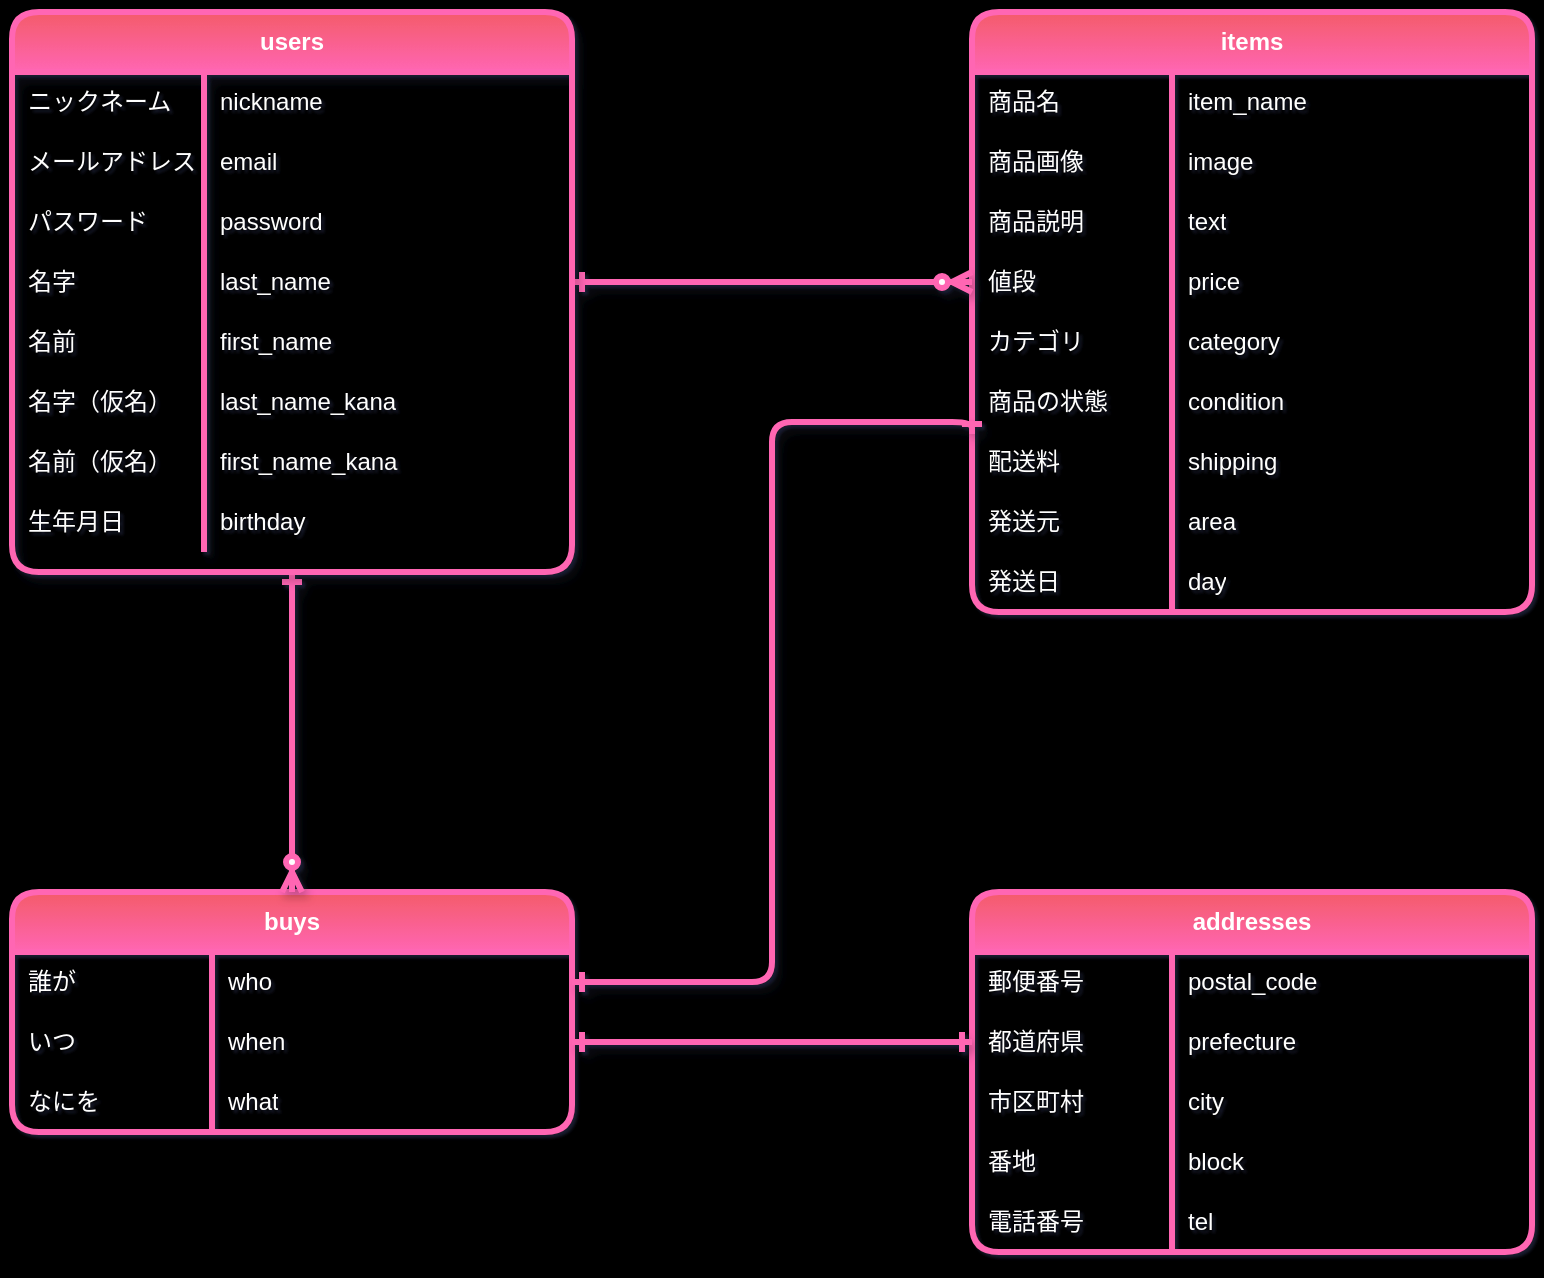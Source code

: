 <mxfile version="13.10.0" type="embed">
    <diagram id="MaI9rSRFO-LCetoaT3Hl" name="ページ1">
        <mxGraphModel dx="1055" dy="623" grid="0" gridSize="10" guides="1" tooltips="1" connect="1" arrows="1" fold="1" page="0" pageScale="1" pageWidth="1169" pageHeight="827" background="#000000" math="0" shadow="1">
            <root>
                <mxCell id="0"/>
                <mxCell id="1" parent="0"/>
                <object label="items" j="" id="12">
                    <mxCell style="shape=table;html=1;whiteSpace=wrap;startSize=30;container=1;collapsible=0;childLayout=tableLayout;fixedRows=1;rowLines=0;fontStyle=1;align=center;rounded=1;labelBackgroundColor=none;sketch=0;strokeWidth=3;swimlaneFillColor=none;fillColor=#F45B69;gradientColor=#FF66B3;strokeColor=#FF66B3;fontColor=#FFFFFF;" parent="1" vertex="1">
                        <mxGeometry x="520" y="80" width="280" height="300" as="geometry"/>
                    </mxCell>
                </object>
                <mxCell id="13" value="" style="shape=partialRectangle;html=1;whiteSpace=wrap;collapsible=0;dropTarget=0;pointerEvents=0;fillColor=none;top=0;left=0;bottom=1;right=0;points=[[0,0.5],[1,0.5]];portConstraint=eastwest;fontColor=#FFFFFF;strokeColor=none;" parent="12" vertex="1">
                    <mxGeometry y="30" width="280" height="30" as="geometry"/>
                </mxCell>
                <mxCell id="115" value="商品名" style="shape=partialRectangle;html=1;whiteSpace=wrap;connectable=0;fillColor=none;top=0;left=0;bottom=0;right=0;align=left;spacingLeft=6;overflow=hidden;fontColor=#FFFFFF;strokeColor=#FF66B3;shadow=1;strokeWidth=3;" parent="13" vertex="1">
                    <mxGeometry width="100" height="30" as="geometry"/>
                </mxCell>
                <mxCell id="15" value="item_name" style="shape=partialRectangle;html=1;whiteSpace=wrap;connectable=0;fillColor=none;top=0;left=0;bottom=0;right=0;align=left;spacingLeft=6;overflow=hidden;fontColor=#FFFFFF;" parent="13" vertex="1">
                    <mxGeometry x="100" width="180" height="30" as="geometry"/>
                </mxCell>
                <mxCell id="16" value="" style="shape=partialRectangle;html=1;whiteSpace=wrap;collapsible=0;dropTarget=0;pointerEvents=0;fillColor=none;top=0;left=0;bottom=0;right=0;points=[[0,0.5],[1,0.5]];portConstraint=eastwest;fontColor=#FFFFFF;" parent="12" vertex="1">
                    <mxGeometry y="60" width="280" height="30" as="geometry"/>
                </mxCell>
                <mxCell id="116" value="商品画像" style="shape=partialRectangle;html=1;whiteSpace=wrap;connectable=0;fillColor=none;top=0;left=0;bottom=0;right=0;align=left;spacingLeft=6;overflow=hidden;fontColor=#FFFFFF;strokeColor=#FF66B3;shadow=1;strokeWidth=3;" parent="16" vertex="1">
                    <mxGeometry width="100" height="30" as="geometry"/>
                </mxCell>
                <mxCell id="18" value="image" style="shape=partialRectangle;html=1;whiteSpace=wrap;connectable=0;fillColor=none;top=0;left=0;bottom=0;right=0;align=left;spacingLeft=6;overflow=hidden;fontColor=#FFFFFF;" parent="16" vertex="1">
                    <mxGeometry x="100" width="180" height="30" as="geometry"/>
                </mxCell>
                <mxCell id="19" value="" style="shape=partialRectangle;html=1;whiteSpace=wrap;collapsible=0;dropTarget=0;pointerEvents=0;fillColor=none;top=0;left=0;bottom=0;right=0;points=[[0,0.5],[1,0.5]];portConstraint=eastwest;fontColor=#FFFFFF;" parent="12" vertex="1">
                    <mxGeometry y="90" width="280" height="30" as="geometry"/>
                </mxCell>
                <mxCell id="117" value="商品説明" style="shape=partialRectangle;html=1;whiteSpace=wrap;connectable=0;fillColor=none;top=0;left=0;bottom=0;right=0;align=left;spacingLeft=6;overflow=hidden;fontColor=#FFFFFF;strokeColor=#FF66B3;shadow=1;strokeWidth=3;" parent="19" vertex="1">
                    <mxGeometry width="100" height="30" as="geometry"/>
                </mxCell>
                <mxCell id="21" value="text" style="shape=partialRectangle;html=1;whiteSpace=wrap;connectable=0;fillColor=none;top=0;left=0;bottom=0;right=0;align=left;spacingLeft=6;overflow=hidden;fontColor=#FFFFFF;" parent="19" vertex="1">
                    <mxGeometry x="100" width="180" height="30" as="geometry"/>
                </mxCell>
                <mxCell id="84" style="shape=partialRectangle;html=1;whiteSpace=wrap;collapsible=0;dropTarget=0;pointerEvents=0;fillColor=none;top=0;left=0;bottom=0;right=0;points=[[0,0.5],[1,0.5]];portConstraint=eastwest;fontColor=#FFFFFF;" parent="12" vertex="1">
                    <mxGeometry y="120" width="280" height="30" as="geometry"/>
                </mxCell>
                <mxCell id="118" value="値段" style="shape=partialRectangle;html=1;whiteSpace=wrap;connectable=0;fillColor=none;top=0;left=0;bottom=0;right=0;align=left;spacingLeft=6;overflow=hidden;fontColor=#FFFFFF;strokeColor=#FF66B3;shadow=1;strokeWidth=3;" parent="84" vertex="1">
                    <mxGeometry width="100" height="30" as="geometry"/>
                </mxCell>
                <mxCell id="86" value="price" style="shape=partialRectangle;html=1;whiteSpace=wrap;connectable=0;fillColor=none;top=0;left=0;bottom=0;right=0;align=left;spacingLeft=6;overflow=hidden;fontColor=#FFFFFF;" parent="84" vertex="1">
                    <mxGeometry x="100" width="180" height="30" as="geometry"/>
                </mxCell>
                <mxCell id="87" style="shape=partialRectangle;html=1;whiteSpace=wrap;collapsible=0;dropTarget=0;pointerEvents=0;fillColor=none;top=0;left=0;bottom=0;right=0;points=[[0,0.5],[1,0.5]];portConstraint=eastwest;fontColor=#FFFFFF;" parent="12" vertex="1">
                    <mxGeometry y="150" width="280" height="30" as="geometry"/>
                </mxCell>
                <mxCell id="119" value="カテゴリ" style="shape=partialRectangle;html=1;whiteSpace=wrap;connectable=0;fillColor=none;top=0;left=0;bottom=0;right=0;align=left;spacingLeft=6;overflow=hidden;fontColor=#FFFFFF;strokeColor=#FF66B3;shadow=1;strokeWidth=3;" parent="87" vertex="1">
                    <mxGeometry width="100" height="30" as="geometry"/>
                </mxCell>
                <mxCell id="89" value="category" style="shape=partialRectangle;html=1;whiteSpace=wrap;connectable=0;fillColor=none;top=0;left=0;bottom=0;right=0;align=left;spacingLeft=6;overflow=hidden;fontColor=#FFFFFF;" parent="87" vertex="1">
                    <mxGeometry x="100" width="180" height="30" as="geometry"/>
                </mxCell>
                <mxCell id="90" style="shape=partialRectangle;html=1;whiteSpace=wrap;collapsible=0;dropTarget=0;pointerEvents=0;fillColor=none;top=0;left=0;bottom=0;right=0;points=[[0,0.5],[1,0.5]];portConstraint=eastwest;fontColor=#FFFFFF;" parent="12" vertex="1">
                    <mxGeometry y="180" width="280" height="30" as="geometry"/>
                </mxCell>
                <mxCell id="120" value="商品の状態" style="shape=partialRectangle;html=1;whiteSpace=wrap;connectable=0;fillColor=none;top=0;left=0;bottom=0;right=0;align=left;spacingLeft=6;overflow=hidden;fontColor=#FFFFFF;strokeColor=#FF66B3;shadow=1;strokeWidth=3;" parent="90" vertex="1">
                    <mxGeometry width="100" height="30" as="geometry"/>
                </mxCell>
                <mxCell id="92" value="condition" style="shape=partialRectangle;html=1;whiteSpace=wrap;connectable=0;fillColor=none;top=0;left=0;bottom=0;right=0;align=left;spacingLeft=6;overflow=hidden;fontColor=#FFFFFF;" parent="90" vertex="1">
                    <mxGeometry x="100" width="180" height="30" as="geometry"/>
                </mxCell>
                <mxCell id="93" style="shape=partialRectangle;html=1;whiteSpace=wrap;collapsible=0;dropTarget=0;pointerEvents=0;fillColor=none;top=0;left=0;bottom=0;right=0;points=[[0,0.5],[1,0.5]];portConstraint=eastwest;fontColor=#FFFFFF;" parent="12" vertex="1">
                    <mxGeometry y="210" width="280" height="30" as="geometry"/>
                </mxCell>
                <mxCell id="121" value="配送料" style="shape=partialRectangle;html=1;whiteSpace=wrap;connectable=0;fillColor=none;top=0;left=0;bottom=0;right=0;align=left;spacingLeft=6;overflow=hidden;fontColor=#FFFFFF;strokeColor=#FF66B3;shadow=1;strokeWidth=3;" parent="93" vertex="1">
                    <mxGeometry width="100" height="30" as="geometry"/>
                </mxCell>
                <mxCell id="95" value="shipping" style="shape=partialRectangle;html=1;whiteSpace=wrap;connectable=0;fillColor=none;top=0;left=0;bottom=0;right=0;align=left;spacingLeft=6;overflow=hidden;fontColor=#FFFFFF;" parent="93" vertex="1">
                    <mxGeometry x="100" width="180" height="30" as="geometry"/>
                </mxCell>
                <mxCell id="96" style="shape=partialRectangle;html=1;whiteSpace=wrap;collapsible=0;dropTarget=0;pointerEvents=0;fillColor=none;top=0;left=0;bottom=0;right=0;points=[[0,0.5],[1,0.5]];portConstraint=eastwest;fontColor=#FFFFFF;" parent="12" vertex="1">
                    <mxGeometry y="240" width="280" height="30" as="geometry"/>
                </mxCell>
                <mxCell id="122" value="発送元" style="shape=partialRectangle;html=1;whiteSpace=wrap;connectable=0;fillColor=none;top=0;left=0;bottom=0;right=0;align=left;spacingLeft=6;overflow=hidden;fontColor=#FFFFFF;strokeColor=#FF66B3;shadow=1;strokeWidth=3;" parent="96" vertex="1">
                    <mxGeometry width="100" height="30" as="geometry"/>
                </mxCell>
                <mxCell id="98" value="area" style="shape=partialRectangle;html=1;whiteSpace=wrap;connectable=0;fillColor=none;top=0;left=0;bottom=0;right=0;align=left;spacingLeft=6;overflow=hidden;fontColor=#FFFFFF;" parent="96" vertex="1">
                    <mxGeometry x="100" width="180" height="30" as="geometry"/>
                </mxCell>
                <mxCell id="99" style="shape=partialRectangle;html=1;whiteSpace=wrap;collapsible=0;dropTarget=0;pointerEvents=0;fillColor=none;top=0;left=0;bottom=0;right=0;points=[[0,0.5],[1,0.5]];portConstraint=eastwest;fontColor=#FFFFFF;" parent="12" vertex="1">
                    <mxGeometry y="270" width="280" height="30" as="geometry"/>
                </mxCell>
                <mxCell id="123" value="発送日" style="shape=partialRectangle;html=1;whiteSpace=wrap;connectable=0;fillColor=none;top=0;left=0;bottom=0;right=0;align=left;spacingLeft=6;overflow=hidden;fontColor=#FFFFFF;strokeColor=#FF66B3;shadow=1;strokeWidth=3;" parent="99" vertex="1">
                    <mxGeometry width="100" height="30" as="geometry"/>
                </mxCell>
                <mxCell id="101" value="day" style="shape=partialRectangle;html=1;whiteSpace=wrap;connectable=0;fillColor=none;top=0;left=0;bottom=0;right=0;align=left;spacingLeft=6;overflow=hidden;fontColor=#FFFFFF;" parent="99" vertex="1">
                    <mxGeometry x="100" width="180" height="30" as="geometry"/>
                </mxCell>
                <mxCell id="32" value="addresses" style="shape=table;html=1;whiteSpace=wrap;startSize=30;container=1;collapsible=0;childLayout=tableLayout;fixedRows=1;rowLines=0;fontStyle=1;align=center;rounded=1;labelBackgroundColor=none;sketch=0;fontColor=#FFFFFF;strokeColor=#FF66B3;gradientColor=#FF66B3;strokeWidth=3;fillColor=#F45B69;" parent="1" vertex="1">
                    <mxGeometry x="520" y="520" width="280" height="180" as="geometry"/>
                </mxCell>
                <mxCell id="33" value="" style="shape=partialRectangle;html=1;whiteSpace=wrap;collapsible=0;dropTarget=0;pointerEvents=0;fillColor=none;top=0;left=0;bottom=1;right=0;points=[[0,0.5],[1,0.5]];portConstraint=eastwest;fontColor=#FFFFFF;strokeColor=none;" parent="32" vertex="1">
                    <mxGeometry y="30" width="280" height="30" as="geometry"/>
                </mxCell>
                <mxCell id="124" value="郵便番号" style="shape=partialRectangle;html=1;whiteSpace=wrap;connectable=0;fillColor=none;top=0;left=0;bottom=0;right=0;align=left;spacingLeft=6;overflow=hidden;fontColor=#FFFFFF;strokeColor=#FF66B3;shadow=1;strokeWidth=3;" parent="33" vertex="1">
                    <mxGeometry width="100" height="30" as="geometry"/>
                </mxCell>
                <mxCell id="35" value="postal_code" style="shape=partialRectangle;html=1;whiteSpace=wrap;connectable=0;fillColor=none;top=0;left=0;bottom=0;right=0;align=left;spacingLeft=6;overflow=hidden;fontColor=#FFFFFF;" parent="33" vertex="1">
                    <mxGeometry x="100" width="180" height="30" as="geometry"/>
                </mxCell>
                <mxCell id="36" value="" style="shape=partialRectangle;html=1;whiteSpace=wrap;collapsible=0;dropTarget=0;pointerEvents=0;fillColor=none;top=0;left=0;bottom=0;right=0;points=[[0,0.5],[1,0.5]];portConstraint=eastwest;fontColor=#FFFFFF;" parent="32" vertex="1">
                    <mxGeometry y="60" width="280" height="30" as="geometry"/>
                </mxCell>
                <mxCell id="125" value="都道府県" style="shape=partialRectangle;html=1;whiteSpace=wrap;connectable=0;fillColor=none;top=0;left=0;bottom=0;right=0;align=left;spacingLeft=6;overflow=hidden;fontColor=#FFFFFF;strokeColor=#FF66B3;shadow=1;strokeWidth=3;" parent="36" vertex="1">
                    <mxGeometry width="100" height="30" as="geometry"/>
                </mxCell>
                <mxCell id="38" value="prefecture" style="shape=partialRectangle;html=1;whiteSpace=wrap;connectable=0;fillColor=none;top=0;left=0;bottom=0;right=0;align=left;spacingLeft=6;overflow=hidden;fontColor=#FFFFFF;" parent="36" vertex="1">
                    <mxGeometry x="100" width="180" height="30" as="geometry"/>
                </mxCell>
                <mxCell id="39" value="" style="shape=partialRectangle;html=1;whiteSpace=wrap;collapsible=0;dropTarget=0;pointerEvents=0;fillColor=none;top=0;left=0;bottom=0;right=0;points=[[0,0.5],[1,0.5]];portConstraint=eastwest;fontColor=#FFFFFF;" parent="32" vertex="1">
                    <mxGeometry y="90" width="280" height="30" as="geometry"/>
                </mxCell>
                <mxCell id="126" value="市区町村" style="shape=partialRectangle;html=1;whiteSpace=wrap;connectable=0;fillColor=none;top=0;left=0;bottom=0;right=0;align=left;spacingLeft=6;overflow=hidden;fontColor=#FFFFFF;strokeColor=#FF66B3;shadow=1;strokeWidth=3;" parent="39" vertex="1">
                    <mxGeometry width="100" height="30" as="geometry"/>
                </mxCell>
                <mxCell id="41" value="city" style="shape=partialRectangle;html=1;whiteSpace=wrap;connectable=0;fillColor=none;top=0;left=0;bottom=0;right=0;align=left;spacingLeft=6;overflow=hidden;fontColor=#FFFFFF;" parent="39" vertex="1">
                    <mxGeometry x="100" width="180" height="30" as="geometry"/>
                </mxCell>
                <mxCell id="102" style="shape=partialRectangle;html=1;whiteSpace=wrap;collapsible=0;dropTarget=0;pointerEvents=0;fillColor=none;top=0;left=0;bottom=0;right=0;points=[[0,0.5],[1,0.5]];portConstraint=eastwest;fontColor=#FFFFFF;" parent="32" vertex="1">
                    <mxGeometry y="120" width="280" height="30" as="geometry"/>
                </mxCell>
                <mxCell id="127" value="番地" style="shape=partialRectangle;html=1;whiteSpace=wrap;connectable=0;fillColor=none;top=0;left=0;bottom=0;right=0;align=left;spacingLeft=6;overflow=hidden;fontColor=#FFFFFF;strokeColor=#FF66B3;shadow=1;strokeWidth=3;" parent="102" vertex="1">
                    <mxGeometry width="100" height="30" as="geometry"/>
                </mxCell>
                <mxCell id="103" value="block" style="shape=partialRectangle;html=1;whiteSpace=wrap;connectable=0;fillColor=none;top=0;left=0;bottom=0;right=0;align=left;spacingLeft=6;overflow=hidden;fontColor=#FFFFFF;" parent="102" vertex="1">
                    <mxGeometry x="100" width="180" height="30" as="geometry"/>
                </mxCell>
                <mxCell id="65" style="shape=partialRectangle;html=1;whiteSpace=wrap;collapsible=0;dropTarget=0;pointerEvents=0;fillColor=none;top=0;left=0;bottom=0;right=0;points=[[0,0.5],[1,0.5]];portConstraint=eastwest;fontColor=#FFFFFF;" parent="32" vertex="1">
                    <mxGeometry y="150" width="280" height="30" as="geometry"/>
                </mxCell>
                <mxCell id="128" value="電話番号" style="shape=partialRectangle;html=1;whiteSpace=wrap;connectable=0;fillColor=none;top=0;left=0;bottom=0;right=0;align=left;spacingLeft=6;overflow=hidden;fontColor=#FFFFFF;strokeColor=#FF66B3;shadow=1;strokeWidth=3;" parent="65" vertex="1">
                    <mxGeometry width="100" height="30" as="geometry"/>
                </mxCell>
                <mxCell id="67" value="tel" style="shape=partialRectangle;html=1;whiteSpace=wrap;connectable=0;fillColor=none;top=0;left=0;bottom=0;right=0;align=left;spacingLeft=6;overflow=hidden;fontColor=#FFFFFF;" parent="65" vertex="1">
                    <mxGeometry x="100" width="180" height="30" as="geometry"/>
                </mxCell>
                <mxCell id="22" value="buys" style="shape=table;html=1;whiteSpace=wrap;startSize=30;container=1;collapsible=0;childLayout=tableLayout;fixedRows=1;rowLines=0;fontStyle=1;align=center;rounded=1;labelBackgroundColor=none;sketch=0;fillColor=#F45B69;fontColor=#FFFFFF;gradientColor=#FF66B3;strokeColor=#FF66B3;strokeWidth=3;perimeterSpacing=0;" parent="1" vertex="1">
                    <mxGeometry x="40" y="520" width="280" height="120" as="geometry"/>
                </mxCell>
                <mxCell id="23" value="" style="shape=partialRectangle;html=1;whiteSpace=wrap;collapsible=0;dropTarget=0;pointerEvents=0;fillColor=none;top=0;left=0;bottom=1;right=0;points=[[0,0.5],[1,0.5]];portConstraint=eastwest;fontColor=#FFFFFF;strokeColor=none;" parent="22" vertex="1">
                    <mxGeometry y="30" width="280" height="30" as="geometry"/>
                </mxCell>
                <mxCell id="112" value="誰が" style="shape=partialRectangle;html=1;whiteSpace=wrap;connectable=0;fillColor=none;top=0;left=0;bottom=0;right=0;align=left;spacingLeft=6;overflow=hidden;fontColor=#FFFFFF;" parent="23" vertex="1">
                    <mxGeometry width="100" height="30" as="geometry"/>
                </mxCell>
                <mxCell id="25" value="who" style="shape=partialRectangle;html=1;whiteSpace=wrap;connectable=0;fillColor=none;top=0;left=0;bottom=0;right=0;align=left;spacingLeft=6;overflow=hidden;fontColor=#FFFFFF;strokeColor=#FF66B3;shadow=1;strokeWidth=3;" parent="23" vertex="1">
                    <mxGeometry x="100" width="180" height="30" as="geometry"/>
                </mxCell>
                <mxCell id="26" value="" style="shape=partialRectangle;html=1;whiteSpace=wrap;collapsible=0;dropTarget=0;pointerEvents=0;fillColor=none;top=0;left=0;bottom=0;right=0;points=[[0,0.5],[1,0.5]];portConstraint=eastwest;fontColor=#FFFFFF;" parent="22" vertex="1">
                    <mxGeometry y="60" width="280" height="30" as="geometry"/>
                </mxCell>
                <mxCell id="113" value="いつ" style="shape=partialRectangle;html=1;whiteSpace=wrap;connectable=0;fillColor=none;top=0;left=0;bottom=0;right=0;align=left;spacingLeft=6;overflow=hidden;fontColor=#FFFFFF;" parent="26" vertex="1">
                    <mxGeometry width="100" height="30" as="geometry"/>
                </mxCell>
                <mxCell id="28" value="when" style="shape=partialRectangle;html=1;whiteSpace=wrap;connectable=0;fillColor=none;top=0;left=0;bottom=0;right=0;align=left;spacingLeft=6;overflow=hidden;fontColor=#FFFFFF;strokeColor=#FF66B3;shadow=1;strokeWidth=3;" parent="26" vertex="1">
                    <mxGeometry x="100" width="180" height="30" as="geometry"/>
                </mxCell>
                <mxCell id="29" value="" style="shape=partialRectangle;html=1;whiteSpace=wrap;collapsible=0;dropTarget=0;pointerEvents=0;fillColor=none;top=0;left=0;bottom=0;right=0;points=[[0,0.5],[1,0.5]];portConstraint=eastwest;fontColor=#FFFFFF;" parent="22" vertex="1">
                    <mxGeometry y="90" width="280" height="30" as="geometry"/>
                </mxCell>
                <mxCell id="114" value="なにを" style="shape=partialRectangle;html=1;whiteSpace=wrap;connectable=0;fillColor=none;top=0;left=0;bottom=0;right=0;align=left;spacingLeft=6;overflow=hidden;fontColor=#FFFFFF;" parent="29" vertex="1">
                    <mxGeometry width="100" height="30" as="geometry"/>
                </mxCell>
                <mxCell id="31" value="what" style="shape=partialRectangle;html=1;whiteSpace=wrap;connectable=0;fillColor=none;top=0;left=0;bottom=0;right=0;align=left;spacingLeft=6;overflow=hidden;fontColor=#FFFFFF;strokeColor=#FF66B3;shadow=1;strokeWidth=3;" parent="29" vertex="1">
                    <mxGeometry x="100" width="180" height="30" as="geometry"/>
                </mxCell>
                <mxCell id="130" value="" style="endArrow=ERzeroToMany;startArrow=ERone;html=1;fillColor=#F45B69;fontColor=#FFFFFF;entryX=0;entryY=0.5;entryDx=0;entryDy=0;exitX=1;exitY=0.5;exitDx=0;exitDy=0;startFill=0;endFill=1;strokeColor=#FF66B3;shadow=1;strokeWidth=3;" parent="1" source="68" target="84" edge="1">
                    <mxGeometry width="50" height="50" relative="1" as="geometry">
                        <mxPoint x="389" y="245" as="sourcePoint"/>
                        <mxPoint x="439" y="195" as="targetPoint"/>
                    </mxGeometry>
                </mxCell>
                <mxCell id="132" style="edgeStyle=orthogonalEdgeStyle;rounded=1;sketch=0;orthogonalLoop=1;jettySize=auto;html=1;exitX=0.5;exitY=1;exitDx=0;exitDy=0;entryX=0.5;entryY=0;entryDx=0;entryDy=0;startArrow=ERone;startFill=0;endArrow=ERzeroToMany;endFill=1;fillColor=#F45B69;fontColor=#FFFFFF;strokeColor=#FF66B3;shadow=1;strokeWidth=3;" parent="1" source="2" target="22" edge="1">
                    <mxGeometry relative="1" as="geometry"/>
                </mxCell>
                <mxCell id="2" value="users" style="shape=table;html=1;whiteSpace=wrap;startSize=30;container=1;collapsible=0;childLayout=tableLayout;fixedRows=1;rowLines=0;fontStyle=1;align=center;rounded=1;sketch=0;labelBorderColor=none;labelBackgroundColor=none;fillColor=#F45B69;fontColor=#FFFFFF;gradientColor=#FF66B3;swimlaneFillColor=none;strokeColor=#FF66B3;shadow=1;strokeWidth=3;" parent="1" vertex="1">
                    <mxGeometry x="40" y="80" width="280" height="280" as="geometry"/>
                </mxCell>
                <mxCell id="3" value="" style="shape=partialRectangle;html=1;whiteSpace=wrap;collapsible=0;dropTarget=0;pointerEvents=0;fillColor=none;top=0;left=0;bottom=1;right=0;points=[[0,0.5],[1,0.5]];portConstraint=eastwest;fontColor=#FFFFFF;strokeColor=none;" parent="2" vertex="1">
                    <mxGeometry y="30" width="280" height="30" as="geometry"/>
                </mxCell>
                <mxCell id="104" value="ニックネーム" style="shape=partialRectangle;html=1;whiteSpace=wrap;connectable=0;fillColor=none;top=0;left=0;bottom=0;right=0;align=left;spacingLeft=6;overflow=hidden;fontColor=#FFFFFF;strokeColor=none;" parent="3" vertex="1">
                    <mxGeometry width="96" height="30" as="geometry"/>
                </mxCell>
                <mxCell id="5" value="nickname" style="shape=partialRectangle;html=1;whiteSpace=wrap;connectable=0;fillColor=none;top=0;left=0;bottom=0;right=0;align=left;spacingLeft=6;overflow=hidden;fontColor=#FFFFFF;strokeColor=#FF66B3;shadow=1;strokeWidth=3;" parent="3" vertex="1">
                    <mxGeometry x="96" width="184" height="30" as="geometry"/>
                </mxCell>
                <mxCell id="6" value="" style="shape=partialRectangle;html=1;whiteSpace=wrap;collapsible=0;dropTarget=0;pointerEvents=0;fillColor=none;top=0;left=0;bottom=0;right=0;points=[[0,0.5],[1,0.5]];portConstraint=eastwest;strokeColor=#028090;fontColor=#FFFFFF;" parent="2" vertex="1">
                    <mxGeometry y="60" width="280" height="30" as="geometry"/>
                </mxCell>
                <mxCell id="105" value="メールアドレス" style="shape=partialRectangle;html=1;whiteSpace=wrap;connectable=0;fillColor=none;top=0;left=0;bottom=0;right=0;align=left;spacingLeft=6;overflow=hidden;strokeColor=#028090;fontColor=#FFFFFF;" parent="6" vertex="1">
                    <mxGeometry width="96" height="30" as="geometry"/>
                </mxCell>
                <mxCell id="8" value="email" style="shape=partialRectangle;html=1;whiteSpace=wrap;connectable=0;fillColor=none;top=0;left=0;bottom=0;right=0;align=left;spacingLeft=6;overflow=hidden;fontColor=#FFFFFF;strokeColor=#FF66B3;shadow=1;strokeWidth=3;" parent="6" vertex="1">
                    <mxGeometry x="96" width="184" height="30" as="geometry"/>
                </mxCell>
                <mxCell id="9" value="" style="shape=partialRectangle;html=1;whiteSpace=wrap;collapsible=0;dropTarget=0;pointerEvents=0;fillColor=none;top=0;left=0;bottom=0;right=0;points=[[0,0.5],[1,0.5]];portConstraint=eastwest;strokeColor=#028090;fontColor=#FFFFFF;" parent="2" vertex="1">
                    <mxGeometry y="90" width="280" height="30" as="geometry"/>
                </mxCell>
                <mxCell id="106" value="パスワード" style="shape=partialRectangle;html=1;whiteSpace=wrap;connectable=0;fillColor=none;top=0;left=0;bottom=0;right=0;align=left;spacingLeft=6;overflow=hidden;strokeColor=#028090;fontColor=#FFFFFF;" parent="9" vertex="1">
                    <mxGeometry width="96" height="30" as="geometry"/>
                </mxCell>
                <mxCell id="11" value="password" style="shape=partialRectangle;html=1;whiteSpace=wrap;connectable=0;fillColor=none;top=0;left=0;bottom=0;right=0;align=left;spacingLeft=6;overflow=hidden;fontColor=#FFFFFF;strokeColor=#FF66B3;shadow=1;strokeWidth=3;" parent="9" vertex="1">
                    <mxGeometry x="96" width="184" height="30" as="geometry"/>
                </mxCell>
                <mxCell id="68" style="shape=partialRectangle;html=1;whiteSpace=wrap;collapsible=0;dropTarget=0;pointerEvents=0;fillColor=none;top=0;left=0;bottom=1;right=0;points=[[0,0.5],[1,0.5]];portConstraint=eastwest;fontColor=#FFFFFF;strokeColor=none;" parent="2" vertex="1">
                    <mxGeometry y="120" width="280" height="30" as="geometry"/>
                </mxCell>
                <mxCell id="107" value="名字" style="shape=partialRectangle;html=1;whiteSpace=wrap;connectable=0;fillColor=none;top=0;left=0;bottom=0;right=0;align=left;spacingLeft=6;overflow=hidden;fontColor=#FFFFFF;strokeColor=none;" parent="68" vertex="1">
                    <mxGeometry width="96" height="30" as="geometry"/>
                </mxCell>
                <mxCell id="70" value="last_name" style="shape=partialRectangle;html=1;whiteSpace=wrap;connectable=0;fillColor=none;top=0;left=0;bottom=0;right=0;align=left;spacingLeft=6;overflow=hidden;fontColor=#FFFFFF;strokeColor=#FF66B3;shadow=1;strokeWidth=3;" parent="68" vertex="1">
                    <mxGeometry x="96" width="184" height="30" as="geometry"/>
                </mxCell>
                <mxCell id="80" style="shape=partialRectangle;html=1;whiteSpace=wrap;collapsible=0;dropTarget=0;pointerEvents=0;fillColor=none;top=0;left=0;bottom=1;right=0;points=[[0,0.5],[1,0.5]];portConstraint=eastwest;fontColor=#FFFFFF;strokeColor=none;" parent="2" vertex="1">
                    <mxGeometry y="150" width="280" height="30" as="geometry"/>
                </mxCell>
                <mxCell id="108" value="名前" style="shape=partialRectangle;html=1;whiteSpace=wrap;connectable=0;fillColor=none;top=0;left=0;bottom=0;right=0;align=left;spacingLeft=6;overflow=hidden;fontColor=#FFFFFF;strokeColor=none;" parent="80" vertex="1">
                    <mxGeometry width="96" height="30" as="geometry"/>
                </mxCell>
                <mxCell id="82" value="first_name" style="shape=partialRectangle;html=1;whiteSpace=wrap;connectable=0;fillColor=none;top=0;left=0;bottom=0;right=0;align=left;spacingLeft=6;overflow=hidden;fontColor=#FFFFFF;strokeColor=#FF66B3;shadow=1;strokeWidth=3;" parent="80" vertex="1">
                    <mxGeometry x="96" width="184" height="30" as="geometry"/>
                </mxCell>
                <mxCell id="77" style="shape=partialRectangle;html=1;whiteSpace=wrap;collapsible=0;dropTarget=0;pointerEvents=0;fillColor=none;top=0;left=0;bottom=1;right=0;points=[[0,0.5],[1,0.5]];portConstraint=eastwest;fontColor=#FFFFFF;strokeColor=none;" parent="2" vertex="1">
                    <mxGeometry y="180" width="280" height="30" as="geometry"/>
                </mxCell>
                <mxCell id="109" value="名字（仮名）" style="shape=partialRectangle;html=1;whiteSpace=wrap;connectable=0;fillColor=none;top=0;left=0;bottom=0;right=0;align=left;spacingLeft=6;overflow=hidden;fontColor=#FFFFFF;strokeColor=none;" parent="77" vertex="1">
                    <mxGeometry width="96" height="30" as="geometry"/>
                </mxCell>
                <mxCell id="79" value="last_name_kana" style="shape=partialRectangle;html=1;whiteSpace=wrap;connectable=0;fillColor=none;top=0;left=0;bottom=0;right=0;align=left;spacingLeft=6;overflow=hidden;fontColor=#FFFFFF;strokeColor=#FF66B3;shadow=1;strokeWidth=3;" parent="77" vertex="1">
                    <mxGeometry x="96" width="184" height="30" as="geometry"/>
                </mxCell>
                <mxCell id="74" style="shape=partialRectangle;html=1;whiteSpace=wrap;collapsible=0;dropTarget=0;pointerEvents=0;fillColor=none;top=0;left=0;bottom=1;right=0;points=[[0,0.5],[1,0.5]];portConstraint=eastwest;fontColor=#FFFFFF;strokeColor=none;" parent="2" vertex="1">
                    <mxGeometry y="210" width="280" height="30" as="geometry"/>
                </mxCell>
                <mxCell id="110" value="名前（仮名）" style="shape=partialRectangle;html=1;whiteSpace=wrap;connectable=0;fillColor=none;top=0;left=0;bottom=0;right=0;align=left;spacingLeft=6;overflow=hidden;fontColor=#FFFFFF;strokeColor=none;" parent="74" vertex="1">
                    <mxGeometry width="96" height="30" as="geometry"/>
                </mxCell>
                <mxCell id="76" value="first_name_kana" style="shape=partialRectangle;html=1;whiteSpace=wrap;connectable=0;fillColor=none;top=0;left=0;bottom=0;right=0;align=left;spacingLeft=6;overflow=hidden;fontColor=#FFFFFF;strokeColor=#FF66B3;shadow=1;strokeWidth=3;" parent="74" vertex="1">
                    <mxGeometry x="96" width="184" height="30" as="geometry"/>
                </mxCell>
                <mxCell id="71" style="shape=partialRectangle;html=1;whiteSpace=wrap;collapsible=0;dropTarget=0;pointerEvents=0;fillColor=none;top=0;left=0;bottom=1;right=0;points=[[0,0.5],[1,0.5]];portConstraint=eastwest;fontColor=#FFFFFF;strokeColor=none;" parent="2" vertex="1">
                    <mxGeometry y="240" width="280" height="30" as="geometry"/>
                </mxCell>
                <mxCell id="111" value="生年月日" style="shape=partialRectangle;html=1;whiteSpace=wrap;connectable=0;fillColor=none;top=0;left=0;bottom=0;right=0;align=left;spacingLeft=6;overflow=hidden;fontColor=#FFFFFF;strokeColor=none;" parent="71" vertex="1">
                    <mxGeometry width="96" height="30" as="geometry"/>
                </mxCell>
                <mxCell id="73" value="birthday" style="shape=partialRectangle;html=1;whiteSpace=wrap;connectable=0;fillColor=none;top=0;left=0;bottom=0;right=0;align=left;spacingLeft=6;overflow=hidden;fontColor=#FFFFFF;strokeColor=#FF66B3;shadow=1;strokeWidth=3;" parent="71" vertex="1">
                    <mxGeometry x="96" width="184" height="30" as="geometry"/>
                </mxCell>
                <mxCell id="133" style="edgeStyle=orthogonalEdgeStyle;rounded=1;sketch=0;orthogonalLoop=1;jettySize=auto;html=1;exitX=1;exitY=0.5;exitDx=0;exitDy=0;entryX=0;entryY=0.5;entryDx=0;entryDy=0;startArrow=ERone;startFill=0;endArrow=ERone;endFill=0;fillColor=#F45B69;fontColor=#FFFFFF;strokeColor=#FF66B3;shadow=1;strokeWidth=3;" parent="1" source="26" target="36" edge="1">
                    <mxGeometry relative="1" as="geometry"/>
                </mxCell>
                <mxCell id="134" style="edgeStyle=orthogonalEdgeStyle;rounded=1;sketch=0;orthogonalLoop=1;jettySize=auto;html=1;startArrow=ERone;startFill=0;endArrow=ERone;endFill=0;fillColor=#F45B69;fontColor=#FFFFFF;strokeColor=#FF66B3;shadow=1;strokeWidth=3;" parent="1" target="23" edge="1">
                    <mxGeometry relative="1" as="geometry">
                        <mxPoint x="520" y="291" as="sourcePoint"/>
                        <Array as="points">
                            <mxPoint x="520" y="285"/>
                            <mxPoint x="420" y="285"/>
                            <mxPoint x="420" y="565"/>
                        </Array>
                    </mxGeometry>
                </mxCell>
            </root>
        </mxGraphModel>
    </diagram>
</mxfile>